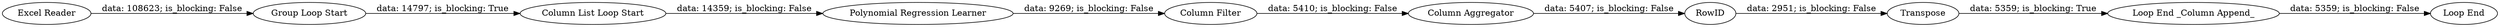 digraph {
	"3806160516332371046_564" [label="Column List Loop Start"]
	"3806160516332371046_568" [label="Loop End _Column Append_"]
	"3806160516332371046_569" [label="Loop End"]
	"3806160516332371046_22" [label=Transpose]
	"3806160516332371046_567" [label="Column Aggregator"]
	"3806160516332371046_24" [label=RowID]
	"3806160516332371046_11" [label="Group Loop Start"]
	"3806160516332371046_565" [label="Excel Reader"]
	"3806160516332371046_10" [label="Polynomial Regression Learner"]
	"3806160516332371046_566" [label="Column Filter"]
	"3806160516332371046_568" -> "3806160516332371046_569" [label="data: 5359; is_blocking: False"]
	"3806160516332371046_565" -> "3806160516332371046_11" [label="data: 108623; is_blocking: False"]
	"3806160516332371046_10" -> "3806160516332371046_566" [label="data: 9269; is_blocking: False"]
	"3806160516332371046_566" -> "3806160516332371046_567" [label="data: 5410; is_blocking: False"]
	"3806160516332371046_11" -> "3806160516332371046_564" [label="data: 14797; is_blocking: True"]
	"3806160516332371046_564" -> "3806160516332371046_10" [label="data: 14359; is_blocking: False"]
	"3806160516332371046_22" -> "3806160516332371046_568" [label="data: 5359; is_blocking: True"]
	"3806160516332371046_24" -> "3806160516332371046_22" [label="data: 2951; is_blocking: False"]
	"3806160516332371046_567" -> "3806160516332371046_24" [label="data: 5407; is_blocking: False"]
	rankdir=LR
}

